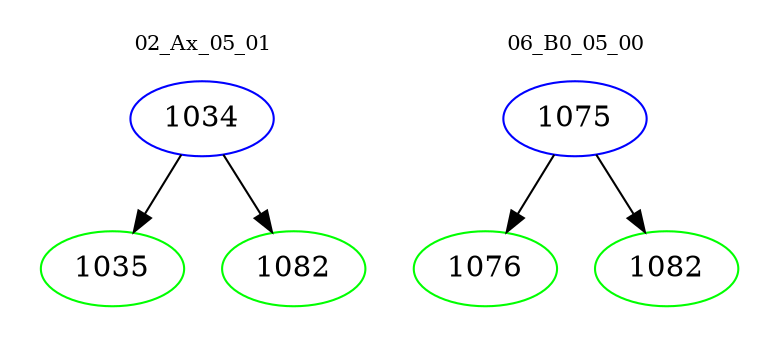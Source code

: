 digraph{
subgraph cluster_0 {
color = white
label = "02_Ax_05_01";
fontsize=10;
T0_1034 [label="1034", color="blue"]
T0_1034 -> T0_1035 [color="black"]
T0_1035 [label="1035", color="green"]
T0_1034 -> T0_1082 [color="black"]
T0_1082 [label="1082", color="green"]
}
subgraph cluster_1 {
color = white
label = "06_B0_05_00";
fontsize=10;
T1_1075 [label="1075", color="blue"]
T1_1075 -> T1_1076 [color="black"]
T1_1076 [label="1076", color="green"]
T1_1075 -> T1_1082 [color="black"]
T1_1082 [label="1082", color="green"]
}
}
